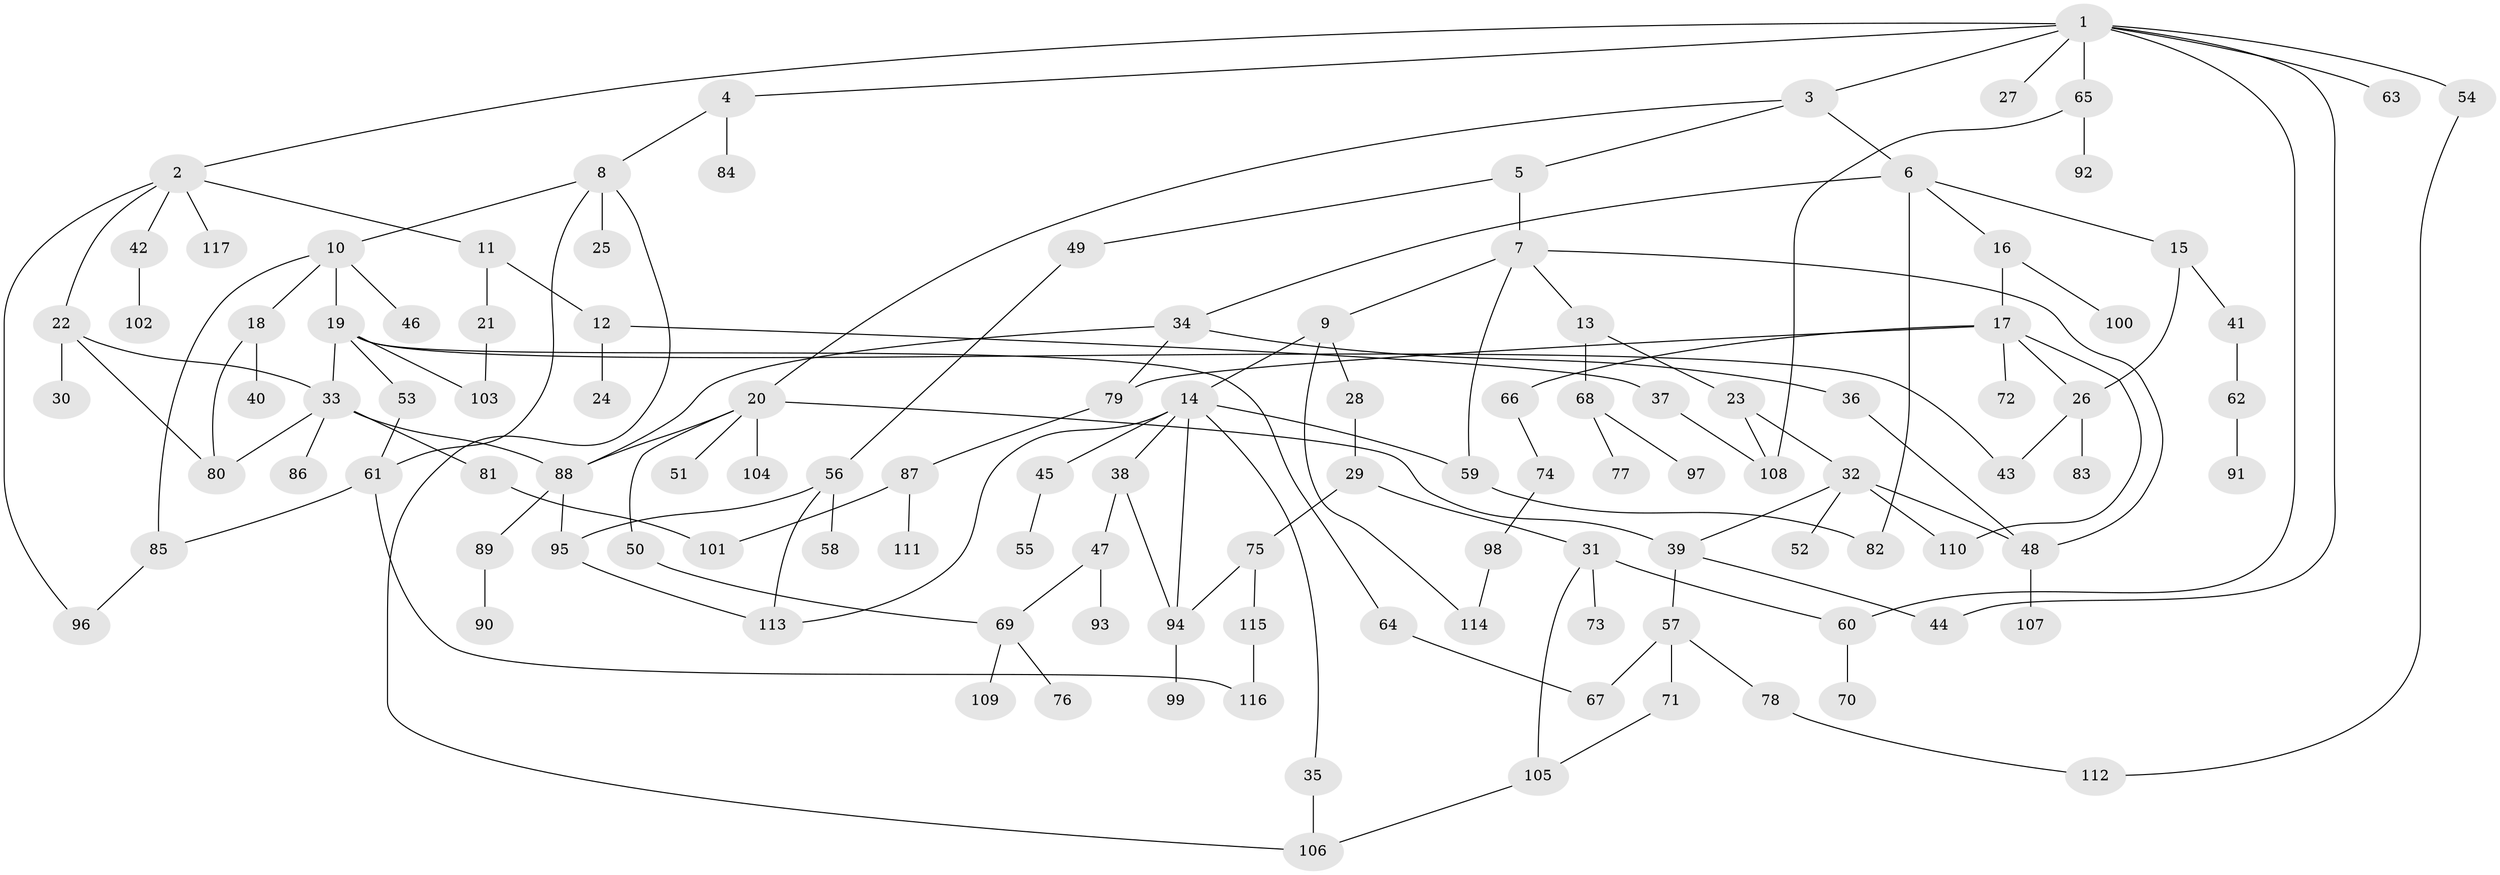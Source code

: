 // Generated by graph-tools (version 1.1) at 2025/49/03/09/25 03:49:18]
// undirected, 117 vertices, 152 edges
graph export_dot {
graph [start="1"]
  node [color=gray90,style=filled];
  1;
  2;
  3;
  4;
  5;
  6;
  7;
  8;
  9;
  10;
  11;
  12;
  13;
  14;
  15;
  16;
  17;
  18;
  19;
  20;
  21;
  22;
  23;
  24;
  25;
  26;
  27;
  28;
  29;
  30;
  31;
  32;
  33;
  34;
  35;
  36;
  37;
  38;
  39;
  40;
  41;
  42;
  43;
  44;
  45;
  46;
  47;
  48;
  49;
  50;
  51;
  52;
  53;
  54;
  55;
  56;
  57;
  58;
  59;
  60;
  61;
  62;
  63;
  64;
  65;
  66;
  67;
  68;
  69;
  70;
  71;
  72;
  73;
  74;
  75;
  76;
  77;
  78;
  79;
  80;
  81;
  82;
  83;
  84;
  85;
  86;
  87;
  88;
  89;
  90;
  91;
  92;
  93;
  94;
  95;
  96;
  97;
  98;
  99;
  100;
  101;
  102;
  103;
  104;
  105;
  106;
  107;
  108;
  109;
  110;
  111;
  112;
  113;
  114;
  115;
  116;
  117;
  1 -- 2;
  1 -- 3;
  1 -- 4;
  1 -- 27;
  1 -- 54;
  1 -- 63;
  1 -- 65;
  1 -- 44;
  1 -- 60;
  2 -- 11;
  2 -- 22;
  2 -- 42;
  2 -- 96;
  2 -- 117;
  3 -- 5;
  3 -- 6;
  3 -- 20;
  4 -- 8;
  4 -- 84;
  5 -- 7;
  5 -- 49;
  6 -- 15;
  6 -- 16;
  6 -- 34;
  6 -- 82;
  7 -- 9;
  7 -- 13;
  7 -- 59;
  7 -- 48;
  8 -- 10;
  8 -- 25;
  8 -- 106;
  8 -- 61;
  9 -- 14;
  9 -- 28;
  9 -- 114;
  10 -- 18;
  10 -- 19;
  10 -- 46;
  10 -- 85;
  11 -- 12;
  11 -- 21;
  12 -- 24;
  12 -- 37;
  13 -- 23;
  13 -- 68;
  14 -- 35;
  14 -- 38;
  14 -- 45;
  14 -- 59;
  14 -- 113;
  14 -- 94;
  15 -- 26;
  15 -- 41;
  16 -- 17;
  16 -- 100;
  17 -- 66;
  17 -- 72;
  17 -- 79;
  17 -- 110;
  17 -- 26;
  18 -- 40;
  18 -- 80;
  19 -- 33;
  19 -- 53;
  19 -- 64;
  19 -- 43;
  19 -- 103;
  20 -- 39;
  20 -- 50;
  20 -- 51;
  20 -- 104;
  20 -- 88;
  21 -- 103;
  22 -- 30;
  22 -- 80;
  22 -- 33;
  23 -- 32;
  23 -- 108;
  26 -- 43;
  26 -- 83;
  28 -- 29;
  29 -- 31;
  29 -- 75;
  31 -- 60;
  31 -- 73;
  31 -- 105;
  32 -- 52;
  32 -- 48;
  32 -- 110;
  32 -- 39;
  33 -- 81;
  33 -- 86;
  33 -- 80;
  33 -- 88;
  34 -- 36;
  34 -- 88;
  34 -- 79;
  35 -- 106;
  36 -- 48;
  37 -- 108;
  38 -- 47;
  38 -- 94;
  39 -- 44;
  39 -- 57;
  41 -- 62;
  42 -- 102;
  45 -- 55;
  47 -- 69;
  47 -- 93;
  48 -- 107;
  49 -- 56;
  50 -- 69;
  53 -- 61;
  54 -- 112;
  56 -- 58;
  56 -- 113;
  56 -- 95;
  57 -- 71;
  57 -- 78;
  57 -- 67;
  59 -- 82;
  60 -- 70;
  61 -- 116;
  61 -- 85;
  62 -- 91;
  64 -- 67;
  65 -- 92;
  65 -- 108;
  66 -- 74;
  68 -- 77;
  68 -- 97;
  69 -- 76;
  69 -- 109;
  71 -- 105;
  74 -- 98;
  75 -- 94;
  75 -- 115;
  78 -- 112;
  79 -- 87;
  81 -- 101;
  85 -- 96;
  87 -- 111;
  87 -- 101;
  88 -- 89;
  88 -- 95;
  89 -- 90;
  94 -- 99;
  95 -- 113;
  98 -- 114;
  105 -- 106;
  115 -- 116;
}
